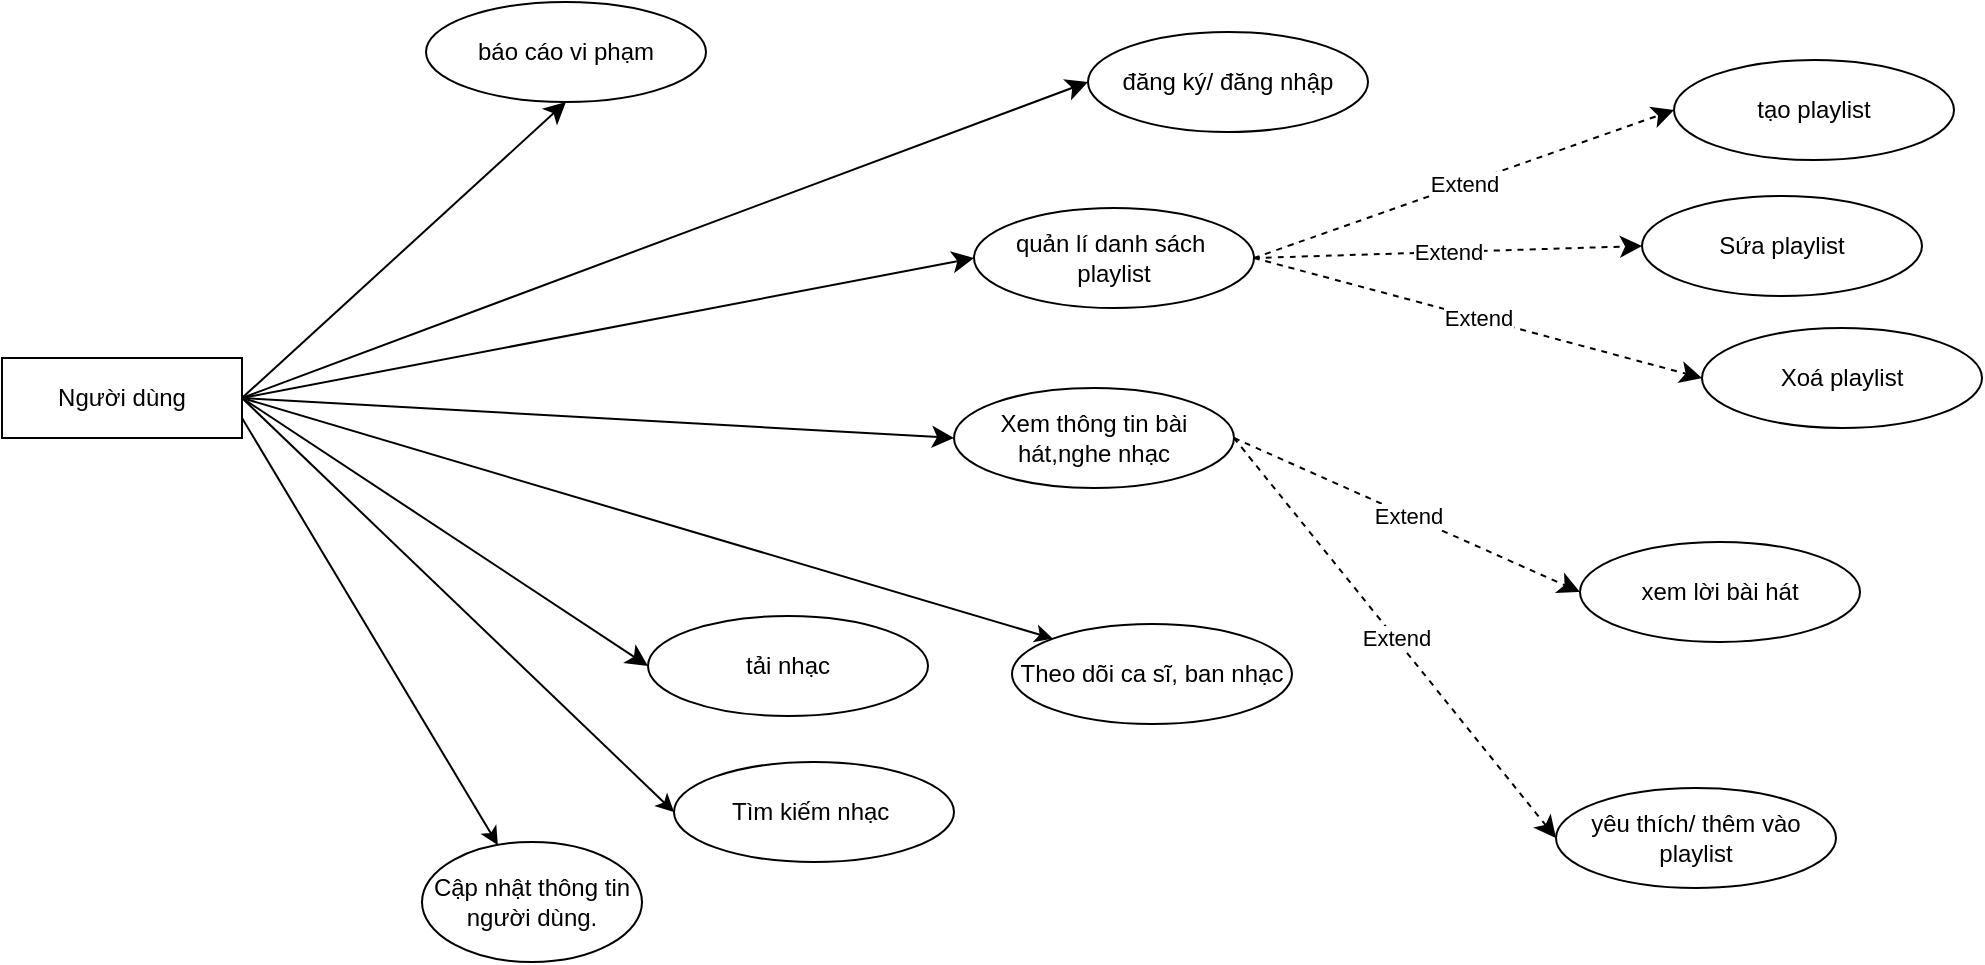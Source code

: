 <mxfile version="28.1.2">
  <diagram name="Page-1" id="LxThid09AFDaaToN8CYZ">
    <mxGraphModel dx="1226" dy="736" grid="1" gridSize="10" guides="1" tooltips="1" connect="1" arrows="1" fold="1" page="1" pageScale="1" pageWidth="850" pageHeight="1100" math="0" shadow="0">
      <root>
        <mxCell id="0" />
        <mxCell id="1" parent="0" />
        <mxCell id="ci6udBRzuEGTGsZwlOpR-2" style="rounded=0;orthogonalLoop=1;jettySize=auto;html=1;entryX=1;entryY=0.5;entryDx=0;entryDy=0;" parent="1" target="ci6udBRzuEGTGsZwlOpR-1" edge="1">
          <mxGeometry relative="1" as="geometry">
            <mxPoint x="170" y="328" as="sourcePoint" />
          </mxGeometry>
        </mxCell>
        <mxCell id="Wmp0ou4phymS4MxJPMUC-1" style="rounded=0;orthogonalLoop=1;jettySize=auto;html=1;exitX=1;exitY=0.75;exitDx=0;exitDy=0;" edge="1" parent="1" source="7ZYM0FB4CEL7lgZt3tm9-1" target="Wmp0ou4phymS4MxJPMUC-2">
          <mxGeometry relative="1" as="geometry">
            <mxPoint x="320" y="590" as="targetPoint" />
          </mxGeometry>
        </mxCell>
        <mxCell id="7ZYM0FB4CEL7lgZt3tm9-1" value="Người dùng" style="rounded=0;whiteSpace=wrap;html=1;" parent="1" vertex="1">
          <mxGeometry x="50" y="308" width="120" height="40" as="geometry" />
        </mxCell>
        <mxCell id="7ZYM0FB4CEL7lgZt3tm9-2" value="đăng ký/ đăng nhập" style="ellipse;whiteSpace=wrap;html=1;" parent="1" vertex="1">
          <mxGeometry x="593" y="145" width="140" height="50" as="geometry" />
        </mxCell>
        <mxCell id="7ZYM0FB4CEL7lgZt3tm9-3" value="" style="endArrow=classic;html=1;rounded=0;fontSize=12;startSize=8;endSize=8;curved=1;exitX=1;exitY=0.5;exitDx=0;exitDy=0;entryX=0;entryY=0.5;entryDx=0;entryDy=0;" parent="1" source="7ZYM0FB4CEL7lgZt3tm9-1" target="7ZYM0FB4CEL7lgZt3tm9-2" edge="1">
          <mxGeometry width="50" height="50" relative="1" as="geometry">
            <mxPoint x="736" y="183" as="sourcePoint" />
            <mxPoint x="556" y="73" as="targetPoint" />
          </mxGeometry>
        </mxCell>
        <mxCell id="7ZYM0FB4CEL7lgZt3tm9-4" value="Xem thông tin bài hát,nghe nhạc" style="ellipse;whiteSpace=wrap;html=1;" parent="1" vertex="1">
          <mxGeometry x="526" y="323" width="140" height="50" as="geometry" />
        </mxCell>
        <mxCell id="7ZYM0FB4CEL7lgZt3tm9-5" value="xem lời bài hát" style="ellipse;whiteSpace=wrap;html=1;" parent="1" vertex="1">
          <mxGeometry x="839" y="400" width="140" height="50" as="geometry" />
        </mxCell>
        <mxCell id="7ZYM0FB4CEL7lgZt3tm9-7" value="yêu thích/ thêm vào playlist" style="ellipse;whiteSpace=wrap;html=1;" parent="1" vertex="1">
          <mxGeometry x="827" y="523" width="140" height="50" as="geometry" />
        </mxCell>
        <mxCell id="7ZYM0FB4CEL7lgZt3tm9-8" style="edgeStyle=none;curved=1;rounded=0;orthogonalLoop=1;jettySize=auto;html=1;exitX=0.5;exitY=1;exitDx=0;exitDy=0;fontSize=12;startSize=8;endSize=8;" parent="1" edge="1">
          <mxGeometry relative="1" as="geometry">
            <mxPoint x="909" y="510" as="sourcePoint" />
            <mxPoint x="909" y="510" as="targetPoint" />
          </mxGeometry>
        </mxCell>
        <mxCell id="7ZYM0FB4CEL7lgZt3tm9-9" value="tải nhạc" style="ellipse;whiteSpace=wrap;html=1;" parent="1" vertex="1">
          <mxGeometry x="373" y="437" width="140" height="50" as="geometry" />
        </mxCell>
        <mxCell id="7ZYM0FB4CEL7lgZt3tm9-10" value="quản lí danh sách&amp;nbsp;&lt;div&gt;playlist&lt;/div&gt;" style="ellipse;whiteSpace=wrap;html=1;" parent="1" vertex="1">
          <mxGeometry x="536" y="233" width="140" height="50" as="geometry" />
        </mxCell>
        <mxCell id="7ZYM0FB4CEL7lgZt3tm9-11" value="" style="endArrow=classic;html=1;rounded=0;fontSize=12;startSize=8;endSize=8;curved=1;exitX=1;exitY=0.5;exitDx=0;exitDy=0;entryX=0;entryY=0.5;entryDx=0;entryDy=0;" parent="1" source="7ZYM0FB4CEL7lgZt3tm9-1" target="7ZYM0FB4CEL7lgZt3tm9-10" edge="1">
          <mxGeometry width="50" height="50" relative="1" as="geometry">
            <mxPoint x="736" y="503" as="sourcePoint" />
            <mxPoint x="786" y="453" as="targetPoint" />
          </mxGeometry>
        </mxCell>
        <mxCell id="7ZYM0FB4CEL7lgZt3tm9-12" value="" style="endArrow=classic;html=1;rounded=0;fontSize=12;startSize=8;endSize=8;curved=1;entryX=0;entryY=0.5;entryDx=0;entryDy=0;exitX=1;exitY=0.5;exitDx=0;exitDy=0;" parent="1" source="7ZYM0FB4CEL7lgZt3tm9-1" target="7ZYM0FB4CEL7lgZt3tm9-4" edge="1">
          <mxGeometry width="50" height="50" relative="1" as="geometry">
            <mxPoint x="304" y="228" as="sourcePoint" />
            <mxPoint x="846" y="493" as="targetPoint" />
          </mxGeometry>
        </mxCell>
        <mxCell id="7ZYM0FB4CEL7lgZt3tm9-13" value="" style="endArrow=classic;html=1;rounded=0;fontSize=12;startSize=8;endSize=8;curved=1;exitX=1;exitY=0.5;exitDx=0;exitDy=0;entryX=0;entryY=0.5;entryDx=0;entryDy=0;" parent="1" source="7ZYM0FB4CEL7lgZt3tm9-1" target="7ZYM0FB4CEL7lgZt3tm9-9" edge="1">
          <mxGeometry width="50" height="50" relative="1" as="geometry">
            <mxPoint x="816" y="553" as="sourcePoint" />
            <mxPoint x="866" y="503" as="targetPoint" />
          </mxGeometry>
        </mxCell>
        <mxCell id="7ZYM0FB4CEL7lgZt3tm9-14" value="" style="endArrow=classic;html=1;rounded=0;fontSize=12;startSize=8;endSize=8;curved=1;dashed=1;exitX=1;exitY=0.5;exitDx=0;exitDy=0;entryX=0;entryY=0.5;entryDx=0;entryDy=0;" parent="1" source="7ZYM0FB4CEL7lgZt3tm9-4" target="7ZYM0FB4CEL7lgZt3tm9-5" edge="1">
          <mxGeometry relative="1" as="geometry">
            <mxPoint x="676" y="553" as="sourcePoint" />
            <mxPoint x="736" y="483" as="targetPoint" />
          </mxGeometry>
        </mxCell>
        <mxCell id="7ZYM0FB4CEL7lgZt3tm9-15" value="Extend" style="edgeLabel;resizable=0;html=1;;align=center;verticalAlign=middle;" parent="7ZYM0FB4CEL7lgZt3tm9-14" connectable="0" vertex="1">
          <mxGeometry relative="1" as="geometry" />
        </mxCell>
        <mxCell id="7ZYM0FB4CEL7lgZt3tm9-18" value="" style="endArrow=classic;html=1;rounded=0;fontSize=12;startSize=8;endSize=8;curved=1;dashed=1;entryX=0;entryY=0.5;entryDx=0;entryDy=0;exitX=1;exitY=0.5;exitDx=0;exitDy=0;" parent="1" source="7ZYM0FB4CEL7lgZt3tm9-4" target="7ZYM0FB4CEL7lgZt3tm9-7" edge="1">
          <mxGeometry relative="1" as="geometry">
            <mxPoint x="726" y="363" as="sourcePoint" />
            <mxPoint x="996" y="583" as="targetPoint" />
          </mxGeometry>
        </mxCell>
        <mxCell id="7ZYM0FB4CEL7lgZt3tm9-19" value="Extend" style="edgeLabel;resizable=0;html=1;;align=center;verticalAlign=middle;" parent="7ZYM0FB4CEL7lgZt3tm9-18" connectable="0" vertex="1">
          <mxGeometry relative="1" as="geometry" />
        </mxCell>
        <mxCell id="7ZYM0FB4CEL7lgZt3tm9-20" value="báo cáo vi phạm" style="ellipse;whiteSpace=wrap;html=1;" parent="1" vertex="1">
          <mxGeometry x="262" y="130" width="140" height="50" as="geometry" />
        </mxCell>
        <mxCell id="7ZYM0FB4CEL7lgZt3tm9-21" value="" style="endArrow=classic;html=1;rounded=0;fontSize=12;startSize=8;endSize=8;curved=1;exitX=1;exitY=0.5;exitDx=0;exitDy=0;entryX=0.5;entryY=1;entryDx=0;entryDy=0;" parent="1" source="7ZYM0FB4CEL7lgZt3tm9-1" target="7ZYM0FB4CEL7lgZt3tm9-20" edge="1">
          <mxGeometry width="50" height="50" relative="1" as="geometry">
            <mxPoint x="996" y="643" as="sourcePoint" />
            <mxPoint x="1046" y="593" as="targetPoint" />
          </mxGeometry>
        </mxCell>
        <mxCell id="7ZYM0FB4CEL7lgZt3tm9-22" value="" style="endArrow=classic;html=1;rounded=0;fontSize=12;startSize=8;endSize=8;curved=1;dashed=1;exitX=1;exitY=0.5;exitDx=0;exitDy=0;entryX=0;entryY=0.5;entryDx=0;entryDy=0;" parent="1" source="7ZYM0FB4CEL7lgZt3tm9-10" target="7ZYM0FB4CEL7lgZt3tm9-28" edge="1">
          <mxGeometry relative="1" as="geometry">
            <mxPoint x="693" y="243" as="sourcePoint" />
            <mxPoint x="860" y="191" as="targetPoint" />
          </mxGeometry>
        </mxCell>
        <mxCell id="7ZYM0FB4CEL7lgZt3tm9-23" value="Extend" style="edgeLabel;resizable=0;html=1;;align=center;verticalAlign=middle;" parent="7ZYM0FB4CEL7lgZt3tm9-22" connectable="0" vertex="1">
          <mxGeometry relative="1" as="geometry" />
        </mxCell>
        <mxCell id="7ZYM0FB4CEL7lgZt3tm9-24" value="" style="endArrow=classic;html=1;rounded=0;fontSize=12;startSize=8;endSize=8;curved=1;dashed=1;exitX=1;exitY=0.5;exitDx=0;exitDy=0;entryX=0;entryY=0.5;entryDx=0;entryDy=0;" parent="1" source="7ZYM0FB4CEL7lgZt3tm9-10" target="7ZYM0FB4CEL7lgZt3tm9-30" edge="1">
          <mxGeometry relative="1" as="geometry">
            <mxPoint x="672" y="293" as="sourcePoint" />
            <mxPoint x="869" y="302" as="targetPoint" />
          </mxGeometry>
        </mxCell>
        <mxCell id="7ZYM0FB4CEL7lgZt3tm9-25" value="Extend" style="edgeLabel;resizable=0;html=1;;align=center;verticalAlign=middle;" parent="7ZYM0FB4CEL7lgZt3tm9-24" connectable="0" vertex="1">
          <mxGeometry relative="1" as="geometry" />
        </mxCell>
        <mxCell id="7ZYM0FB4CEL7lgZt3tm9-26" value="" style="endArrow=classic;html=1;rounded=0;fontSize=12;startSize=8;endSize=8;curved=1;dashed=1;exitX=1;exitY=0.5;exitDx=0;exitDy=0;entryX=0;entryY=0.5;entryDx=0;entryDy=0;" parent="1" source="7ZYM0FB4CEL7lgZt3tm9-10" target="7ZYM0FB4CEL7lgZt3tm9-29" edge="1">
          <mxGeometry relative="1" as="geometry">
            <mxPoint x="940" y="306" as="sourcePoint" />
            <mxPoint x="873" y="248" as="targetPoint" />
          </mxGeometry>
        </mxCell>
        <mxCell id="7ZYM0FB4CEL7lgZt3tm9-27" value="Extend" style="edgeLabel;resizable=0;html=1;;align=center;verticalAlign=middle;" parent="7ZYM0FB4CEL7lgZt3tm9-26" connectable="0" vertex="1">
          <mxGeometry relative="1" as="geometry" />
        </mxCell>
        <mxCell id="7ZYM0FB4CEL7lgZt3tm9-28" value="tạo playlist" style="ellipse;whiteSpace=wrap;html=1;" parent="1" vertex="1">
          <mxGeometry x="886" y="159" width="140" height="50" as="geometry" />
        </mxCell>
        <mxCell id="7ZYM0FB4CEL7lgZt3tm9-29" value="Sứa playlist" style="ellipse;whiteSpace=wrap;html=1;" parent="1" vertex="1">
          <mxGeometry x="870" y="227" width="140" height="50" as="geometry" />
        </mxCell>
        <mxCell id="7ZYM0FB4CEL7lgZt3tm9-30" value="Xoá playlist" style="ellipse;whiteSpace=wrap;html=1;" parent="1" vertex="1">
          <mxGeometry x="900" y="293" width="140" height="50" as="geometry" />
        </mxCell>
        <mxCell id="7ZYM0FB4CEL7lgZt3tm9-31" value="" style="endArrow=classic;html=1;rounded=0;entryX=0;entryY=0;entryDx=0;entryDy=0;exitX=1;exitY=0.5;exitDx=0;exitDy=0;" parent="1" source="7ZYM0FB4CEL7lgZt3tm9-1" target="7ZYM0FB4CEL7lgZt3tm9-32" edge="1">
          <mxGeometry width="50" height="50" relative="1" as="geometry">
            <mxPoint x="266" y="207" as="sourcePoint" />
            <mxPoint x="570" y="446" as="targetPoint" />
          </mxGeometry>
        </mxCell>
        <mxCell id="7ZYM0FB4CEL7lgZt3tm9-32" value="Theo dõi ca sĩ, ban nhạc" style="ellipse;whiteSpace=wrap;html=1;" parent="1" vertex="1">
          <mxGeometry x="555" y="441" width="140" height="50" as="geometry" />
        </mxCell>
        <mxCell id="ci6udBRzuEGTGsZwlOpR-1" value="Tìm kiếm nhạc&amp;nbsp;" style="ellipse;whiteSpace=wrap;html=1;direction=west;" parent="1" vertex="1">
          <mxGeometry x="386" y="510" width="140" height="50" as="geometry" />
        </mxCell>
        <mxCell id="Wmp0ou4phymS4MxJPMUC-2" value="Cập nhật thông tin người dùng." style="ellipse;whiteSpace=wrap;html=1;" vertex="1" parent="1">
          <mxGeometry x="260" y="550" width="110" height="60" as="geometry" />
        </mxCell>
      </root>
    </mxGraphModel>
  </diagram>
</mxfile>
